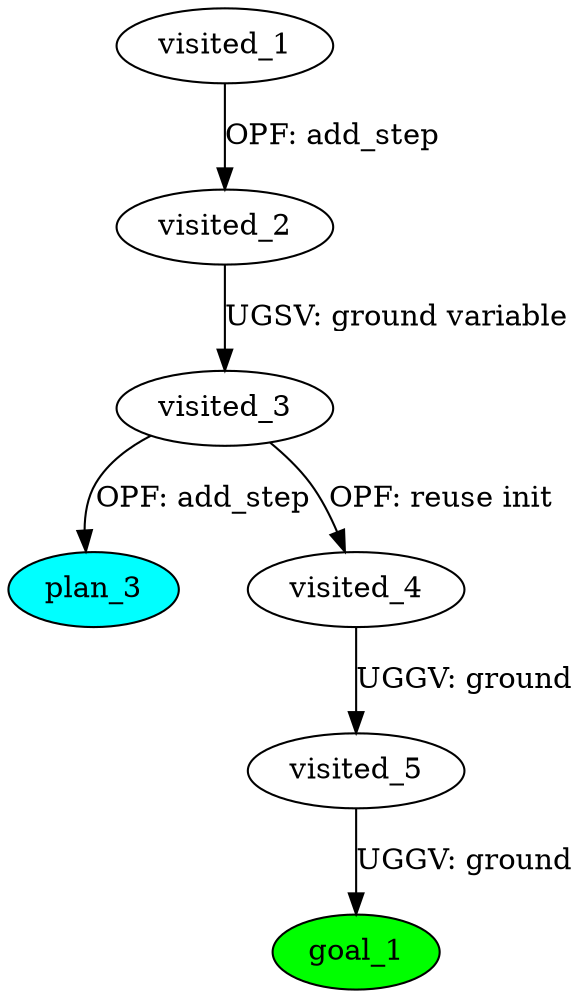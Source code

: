 digraph {
	"3e4ba347-64a6-fefa-69f0-0431366c817b" [label=plan_0 fillcolor=cyan style=filled]
	"3e4ba347-64a6-fefa-69f0-0431366c817b" [label=visited_1 fillcolor=white style=filled]
	"1f86bcd4-bbdb-b166-63e8-816d781576ea" [label=plan_1 fillcolor=cyan style=filled]
	"3e4ba347-64a6-fefa-69f0-0431366c817b" -> "1f86bcd4-bbdb-b166-63e8-816d781576ea" [label="OPF: add_step"]
	"1f86bcd4-bbdb-b166-63e8-816d781576ea" [label=visited_2 fillcolor=white style=filled]
	"bfcf1f28-abe9-21c8-44ec-dc0896983694" [label=plan_2 fillcolor=cyan style=filled]
	"1f86bcd4-bbdb-b166-63e8-816d781576ea" -> "bfcf1f28-abe9-21c8-44ec-dc0896983694" [label="UGSV: ground variable"]
	"bfcf1f28-abe9-21c8-44ec-dc0896983694" [label=visited_3 fillcolor=white style=filled]
	"f6c8ae05-d84f-588e-03dd-3d6b56b4be33" [label=plan_3 fillcolor=cyan style=filled]
	"bfcf1f28-abe9-21c8-44ec-dc0896983694" -> "f6c8ae05-d84f-588e-03dd-3d6b56b4be33" [label="OPF: add_step"]
	"d8834d47-5329-e0e2-18d2-acf21b3b8814" [label=plan_4 fillcolor=cyan style=filled]
	"bfcf1f28-abe9-21c8-44ec-dc0896983694" -> "d8834d47-5329-e0e2-18d2-acf21b3b8814" [label="OPF: reuse init"]
	"d8834d47-5329-e0e2-18d2-acf21b3b8814" [label=visited_4 fillcolor=white style=filled]
	"559a31a7-a03e-2cf4-541f-c7cfd8ad8a25" [label=plan_5 fillcolor=cyan style=filled]
	"d8834d47-5329-e0e2-18d2-acf21b3b8814" -> "559a31a7-a03e-2cf4-541f-c7cfd8ad8a25" [label="UGGV: ground"]
	"559a31a7-a03e-2cf4-541f-c7cfd8ad8a25" [label=visited_5 fillcolor=white style=filled]
	"429dd74d-e13d-6324-d5a1-50582eb09c5c" [label=plan_6 fillcolor=cyan style=filled]
	"559a31a7-a03e-2cf4-541f-c7cfd8ad8a25" -> "429dd74d-e13d-6324-d5a1-50582eb09c5c" [label="UGGV: ground"]
	"429dd74d-e13d-6324-d5a1-50582eb09c5c" [label=visited_6 fillcolor=white style=filled]
	"429dd74d-e13d-6324-d5a1-50582eb09c5c" [label=goal_1 fillcolor=green style=filled]
}
